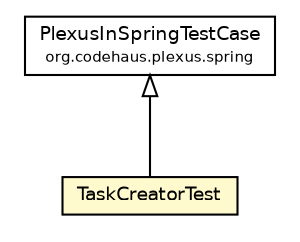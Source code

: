 #!/usr/local/bin/dot
#
# Class diagram 
# Generated by UmlGraph version 4.6 (http://www.spinellis.gr/sw/umlgraph)
#

digraph G {
	edge [fontname="Helvetica",fontsize=10,labelfontname="Helvetica",labelfontsize=10];
	node [fontname="Helvetica",fontsize=10,shape=plaintext];
	// org.apache.maven.archiva.scheduled.tasks.TaskCreatorTest
	c34759 [label=<<table border="0" cellborder="1" cellspacing="0" cellpadding="2" port="p" bgcolor="lemonChiffon" href="./TaskCreatorTest.html">
		<tr><td><table border="0" cellspacing="0" cellpadding="1">
			<tr><td> TaskCreatorTest </td></tr>
		</table></td></tr>
		</table>>, fontname="Helvetica", fontcolor="black", fontsize=9.0];
	//org.apache.maven.archiva.scheduled.tasks.TaskCreatorTest extends org.codehaus.plexus.spring.PlexusInSpringTestCase
	c34855:p -> c34759:p [dir=back,arrowtail=empty];
	// org.codehaus.plexus.spring.PlexusInSpringTestCase
	c34855 [label=<<table border="0" cellborder="1" cellspacing="0" cellpadding="2" port="p" href="http://java.sun.com/j2se/1.4.2/docs/api/org/codehaus/plexus/spring/PlexusInSpringTestCase.html">
		<tr><td><table border="0" cellspacing="0" cellpadding="1">
			<tr><td> PlexusInSpringTestCase </td></tr>
			<tr><td><font point-size="7.0"> org.codehaus.plexus.spring </font></td></tr>
		</table></td></tr>
		</table>>, fontname="Helvetica", fontcolor="black", fontsize=9.0];
}


